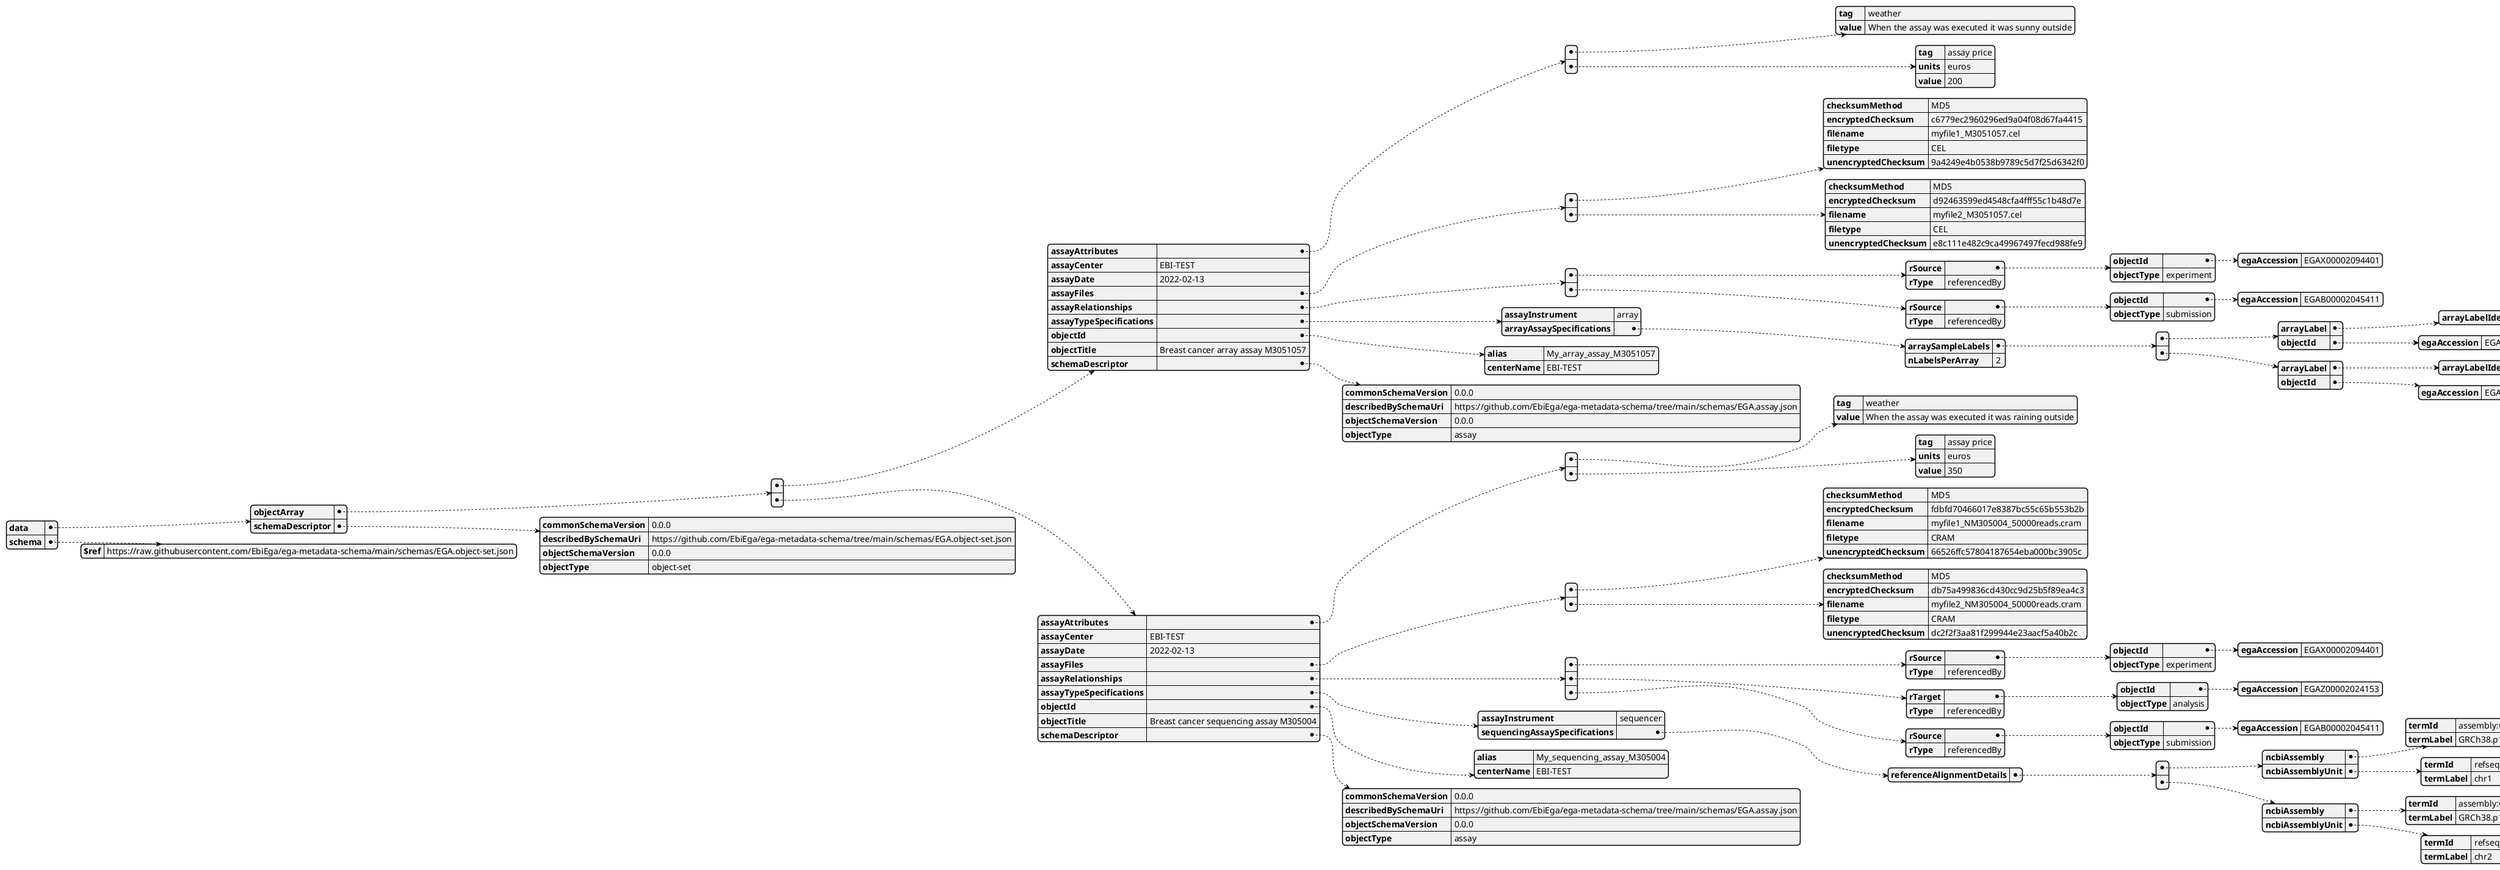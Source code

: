 @startjson

{
    "data": {
        "objectArray": [
            {
                "assayAttributes": [
                    {
                        "tag": "weather",
                        "value": "When the assay was executed it was sunny outside"
                    },
                    {
                        "tag": "assay price",
                        "units": "euros",
                        "value": 200
                    }
                ],
                "assayCenter": "EBI-TEST",
                "assayDate": "2022-02-13",
                "assayFiles": [
                    {
                        "checksumMethod": "MD5",
                        "encryptedChecksum": "c6779ec2960296ed9a04f08d67fa4415",
                        "filename": "myfile1_M3051057.cel",
                        "filetype": "CEL",
                        "unencryptedChecksum": "9a4249e4b0538b9789c5d7f25d6342f0"
                    },
                    {
                        "checksumMethod": "MD5",
                        "encryptedChecksum": "d92463599ed4548cfa4fff55c1b48d7e",
                        "filename": "myfile2_M3051057.cel",
                        "filetype": "CEL",
                        "unencryptedChecksum": "e8c111e482c9ca49967497fecd988fe9"
                    }
                ],
                "assayRelationships": [
                    {
                        "rSource": {
                            "objectId": {
                                "egaAccession": "EGAX00002094401"
                            },
                            "objectType": "experiment"
                        },
                        "rType": "referencedBy"
                    },
                    {
                        "rSource": {
                            "objectId": {
                                "egaAccession": "EGAB00002045411"
                            },
                            "objectType": "submission"
                        },
                        "rType": "referencedBy"
                    }
                ],
                "assayTypeSpecifications": {
                    "assayInstrument": "array",
                    "arrayAssaySpecifications": {
                        "arraySampleLabels": [
                            {
                                "arrayLabel": {
                                    "arrayLabelIdentifier": {
                                        "termId": "CHEBI:37987",
                                        "termLabel": "Cy3"
                                    }
                                },
                                "objectId": {
                                    "egaAccession": "EGAN00002094401"
                                }
                            },
                            {
                                "arrayLabel": {
                                    "arrayLabelIdentifier": {
                                        "termId": "CHEBI:37989",
                                        "termLabel": "Cy5"
                                    }
                                },
                                "objectId": {
                                    "egaAccession": "EGAN00002094453"
                                }
                            }
                        ],
                        "nLabelsPerArray": 2
                    }
                },
                "objectId": {
                    "alias": "My_array_assay_M3051057",
                    "centerName": "EBI-TEST"
                },
                "objectTitle": "Breast cancer array assay M3051057",
                "schemaDescriptor": {
                    "commonSchemaVersion": "0.0.0",
                    "describedBySchemaUri": "https://github.com/EbiEga/ega-metadata-schema/tree/main/schemas/EGA.assay.json",
                    "objectSchemaVersion": "0.0.0",
                    "objectType": "assay"
                }
            },
            {
                "assayAttributes": [
                    {
                        "tag": "weather",
                        "value": "When the assay was executed it was raining outside"
                    },
                    {
                        "tag": "assay price",
                        "units": "euros",
                        "value": 350
                    }
                ],
                "assayCenter": "EBI-TEST",
                "assayDate": "2022-02-13",
                "assayFiles": [
                    {
                        "checksumMethod": "MD5",
                        "encryptedChecksum": "fdbfd70466017e8387bc55c65b553b2b",
                        "filename": "myfile1_NM305004_50000reads.cram",
                        "filetype": "CRAM",
                        "unencryptedChecksum": "66526ffc57804187654eba000bc3905c"
                    },
                    {
                        "checksumMethod": "MD5",
                        "encryptedChecksum": "db75a499836cd430cc9d25b5f89ea4c3",
                        "filename": "myfile2_NM305004_50000reads.cram",
                        "filetype": "CRAM",
                        "unencryptedChecksum": "dc2f2f3aa81f299944e23aacf5a40b2c"
                    }
                ],
                "assayRelationships": [
                    {
                        "rSource": {
                            "objectId": {
                                "egaAccession": "EGAX00002094401"
                            },
                            "objectType": "experiment"
                        },
                        "rType": "referencedBy"
                    },
                    {
                        "rTarget": {
                            "objectId": {
                                "egaAccession": "EGAZ00002024153"
                            },
                            "objectType": "analysis"
                        },
                        "rType": "referencedBy"
                    },
                    {
                        "rSource": {
                            "objectId": {
                                "egaAccession": "EGAB00002045411"
                            },
                            "objectType": "submission"
                        },
                        "rType": "referencedBy"
                    }
                ],
                "assayTypeSpecifications": {
                    "assayInstrument": "sequencer",
                    "sequencingAssaySpecifications": {
                        "referenceAlignmentDetails": [
                            {
                                "ncbiAssembly": {
                                    "termId": "assembly:GCF_000001405.26",
                                    "termLabel": "GRCh38.p14"
                                },
                                "ncbiAssemblyUnit": {
                                    "termId": "refseq:NC_000001.11",
                                    "termLabel": "chr1"
                                }
                            },
                            {
                                "ncbiAssembly": {
                                    "termId": "assembly:GCF_000001405.26",
                                    "termLabel": "GRCh38.p14"
                                },
                                "ncbiAssemblyUnit": {
                                    "termId": "refseq:NC_000002.12",
                                    "termLabel": "chr2"
                                }
                            }
                        ]
                    }
                },
                "objectId": {
                    "alias": "My_sequencing_assay_M305004",
                    "centerName": "EBI-TEST"
                },
                "objectTitle": "Breast cancer sequencing assay M305004",
                "schemaDescriptor": {
                    "commonSchemaVersion": "0.0.0",
                    "describedBySchemaUri": "https://github.com/EbiEga/ega-metadata-schema/tree/main/schemas/EGA.assay.json",
                    "objectSchemaVersion": "0.0.0",
                    "objectType": "assay"
                }
            }
        ],
        "schemaDescriptor": {
            "commonSchemaVersion": "0.0.0",
            "describedBySchemaUri": "https://github.com/EbiEga/ega-metadata-schema/tree/main/schemas/EGA.object-set.json",
            "objectSchemaVersion": "0.0.0",
            "objectType": "object-set"
        }
    },
    "schema": {
        "$ref": "https://raw.githubusercontent.com/EbiEga/ega-metadata-schema/main/schemas/EGA.object-set.json"
    }
}
@endjson